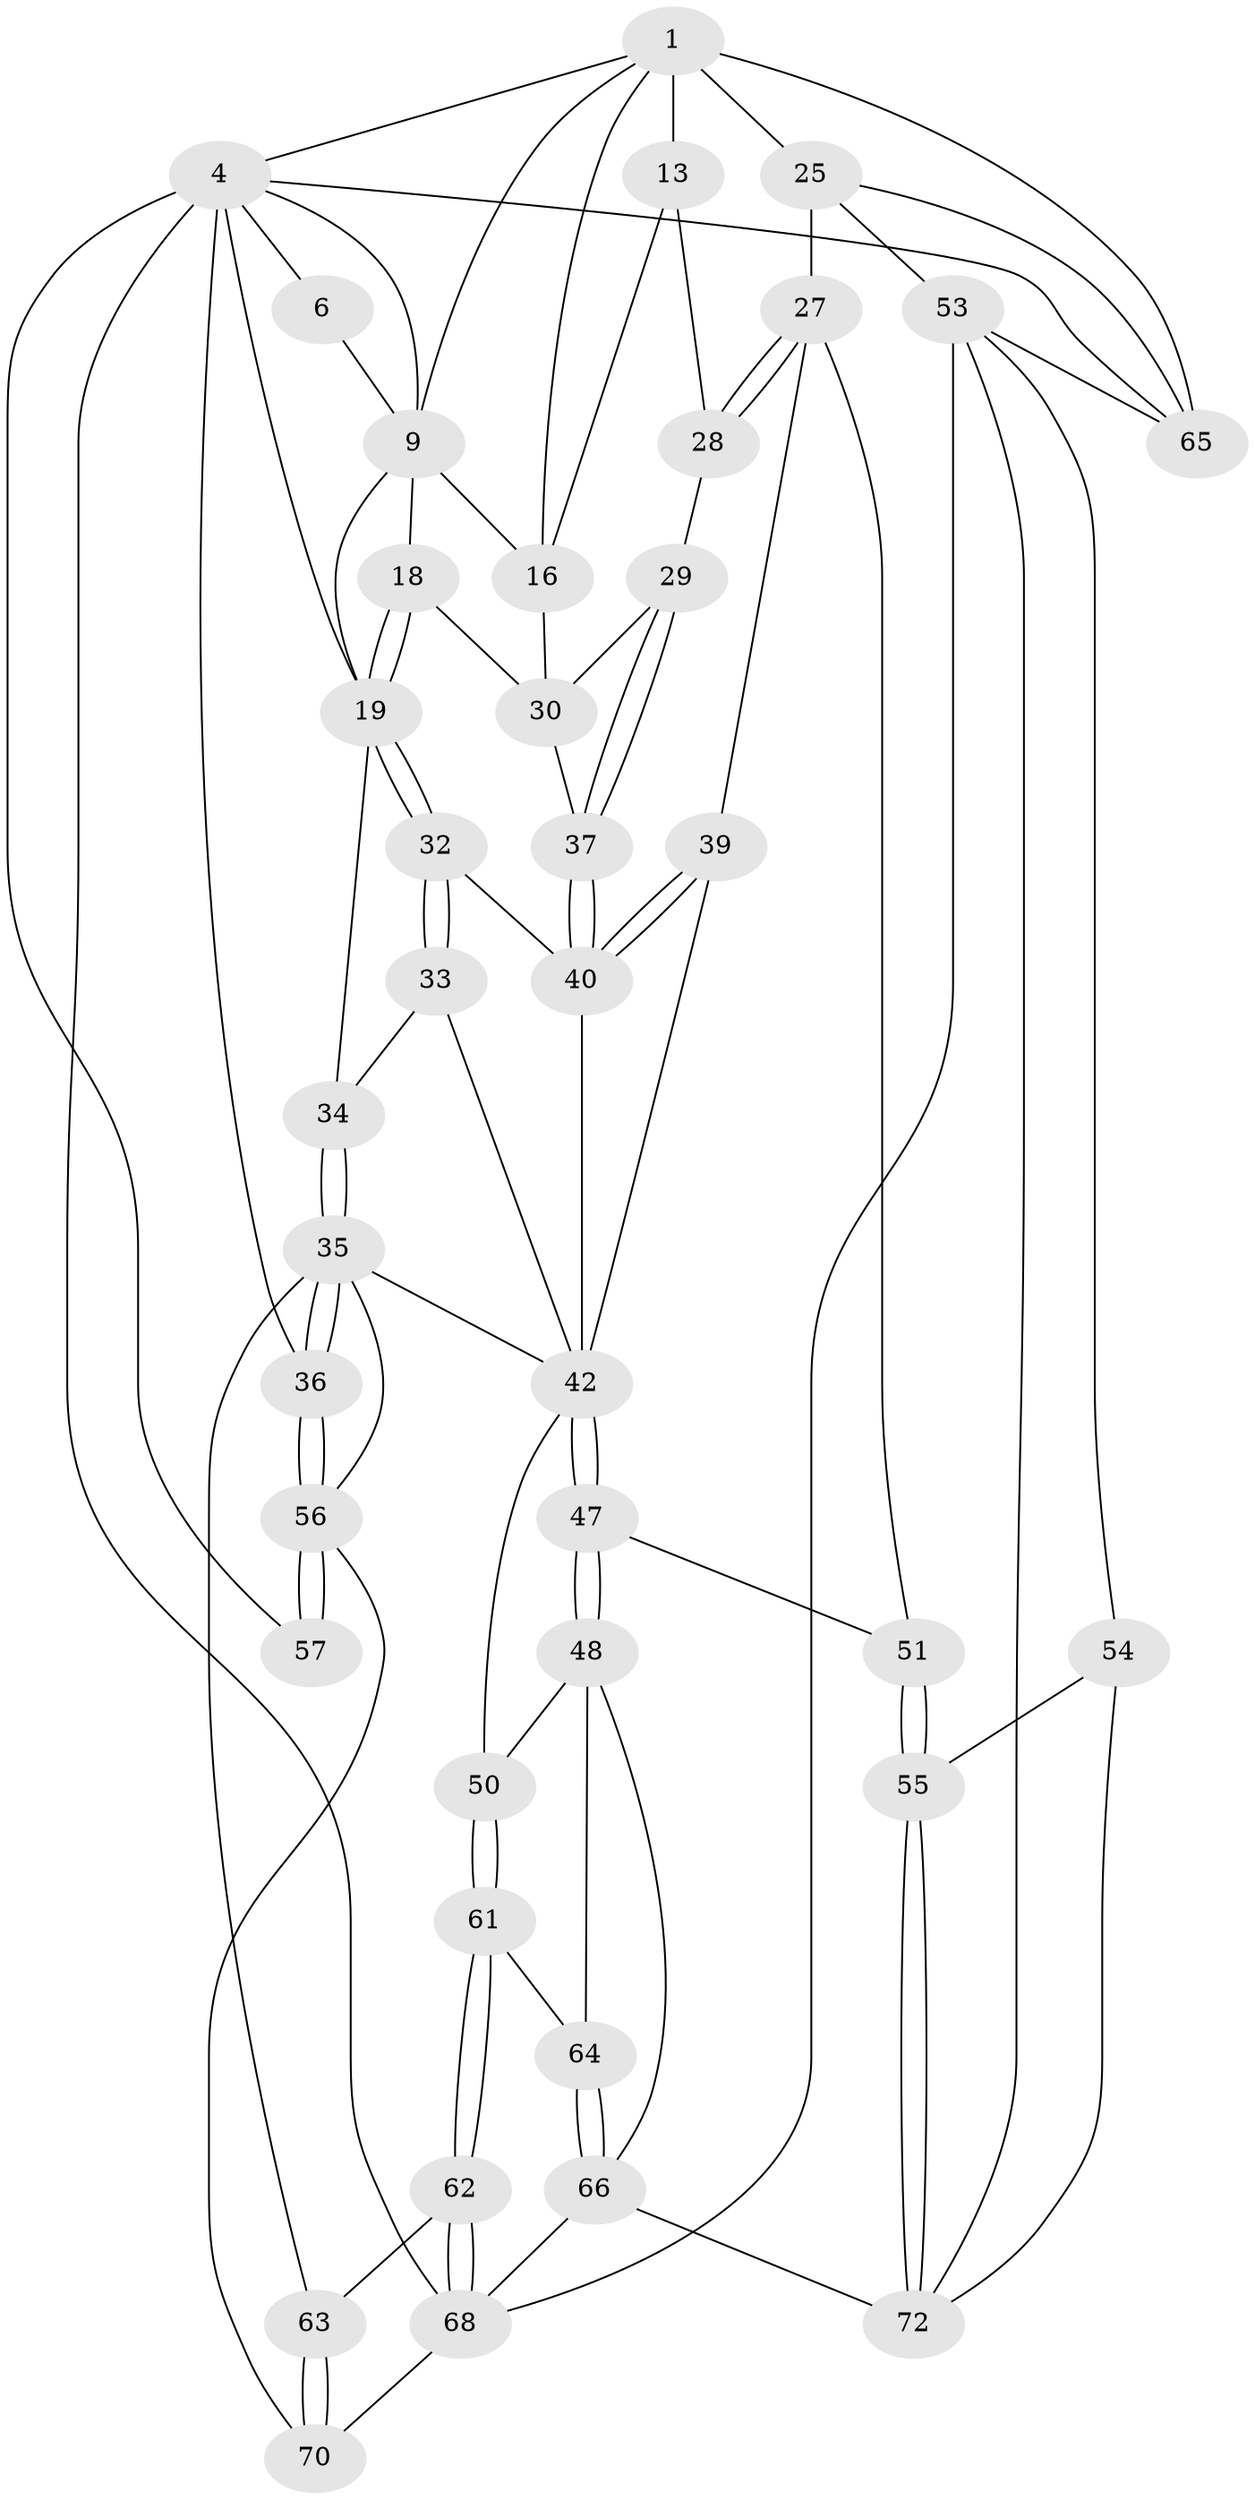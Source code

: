 // original degree distribution, {3: 0.025, 5: 0.5, 4: 0.25, 6: 0.225}
// Generated by graph-tools (version 1.1) at 2025/17/03/09/25 04:17:14]
// undirected, 40 vertices, 95 edges
graph export_dot {
graph [start="1"]
  node [color=gray90,style=filled];
  1 [pos="+0.5641497089439683+0",super="+7+2"];
  4 [pos="+0+0",super="+23+58+5"];
  6 [pos="+0.33988171516116783+0"];
  9 [pos="+0.431972400282048+0.10365866868813901",super="+17+10"];
  13 [pos="+0.7989930255683247+0.11444790074847258",super="+15"];
  16 [pos="+0.5960926974607335+0.10288651902541979",super="+24"];
  18 [pos="+0.34358277524771375+0.30214750942812285"];
  19 [pos="+0.3127404688331308+0.3205919317244658",super="+20"];
  25 [pos="+1+0.38125024399435475",super="+26"];
  27 [pos="+0.8350417260835135+0.3889459667763608",super="+38"];
  28 [pos="+0.6834801651317904+0.23694294535550617"];
  29 [pos="+0.6504039777344673+0.2574201820751009"];
  30 [pos="+0.5370539858167649+0.21439595572915962",super="+31"];
  32 [pos="+0.3123047667512539+0.3227793763477311"];
  33 [pos="+0.31010220777756387+0.32930818734337514"];
  34 [pos="+0.08470082480490135+0.3178396525370333"];
  35 [pos="+0.07156989011649957+0.4622102770425288",super="+46"];
  36 [pos="+0+0.5413462869522534"];
  37 [pos="+0.5913889004269586+0.32584386270042376"];
  39 [pos="+0.7129303221285777+0.4756301473756985"];
  40 [pos="+0.5899634933811301+0.3608433392255937",super="+41"];
  42 [pos="+0.6268218887898891+0.499393913826329",super="+43"];
  47 [pos="+0.6219950129808123+0.6284154027129732"];
  48 [pos="+0.5877104568648321+0.6401260027914256",super="+49"];
  50 [pos="+0.4968649834204413+0.5492800309091407"];
  51 [pos="+0.7293616897026649+0.621774694477716"];
  53 [pos="+0.9489550318745278+0.6521772445836023",super="+76"];
  54 [pos="+0.9440364421265722+0.6544733235826579"];
  55 [pos="+0.8046381361772502+0.6939869407005052"];
  56 [pos="+0+0.7595233056159798",super="+60"];
  57 [pos="+0+0.8820135351718387"];
  61 [pos="+0.4265660133850428+0.6403895195086139"];
  62 [pos="+0.38126308899117695+0.6615971010670321"];
  63 [pos="+0.3293231606810505+0.6510768827794773"];
  64 [pos="+0.4723379769054852+0.6823854655760204"];
  65 [pos="+1+1"];
  66 [pos="+0.49156342876758297+0.7633551881155393",super="+67+69"];
  68 [pos="+0.45804670785819684+0.7747851097383919",super="+74"];
  70 [pos="+0.2840614204830958+0.7321248380829569"];
  72 [pos="+0.7367260239016389+0.8280665277918147",super="+78"];
  1 -- 16;
  1 -- 13 [weight=2];
  1 -- 9;
  1 -- 65;
  1 -- 4;
  1 -- 25 [weight=2];
  4 -- 36;
  4 -- 19 [weight=2];
  4 -- 65;
  4 -- 57;
  4 -- 68;
  4 -- 9;
  4 -- 6;
  6 -- 9;
  9 -- 18;
  9 -- 16;
  9 -- 19;
  13 -- 16;
  13 -- 28;
  16 -- 30;
  18 -- 19;
  18 -- 19;
  18 -- 30;
  19 -- 32;
  19 -- 32;
  19 -- 34;
  25 -- 65;
  25 -- 27;
  25 -- 53;
  27 -- 28;
  27 -- 28;
  27 -- 51;
  27 -- 39;
  28 -- 29;
  29 -- 30;
  29 -- 37;
  29 -- 37;
  30 -- 37;
  32 -- 33;
  32 -- 33;
  32 -- 40;
  33 -- 34;
  33 -- 42;
  34 -- 35;
  34 -- 35;
  35 -- 36;
  35 -- 36;
  35 -- 56;
  35 -- 63;
  35 -- 42;
  36 -- 56;
  36 -- 56;
  37 -- 40;
  37 -- 40;
  39 -- 40;
  39 -- 40;
  39 -- 42;
  40 -- 42;
  42 -- 47;
  42 -- 47;
  42 -- 50;
  47 -- 48;
  47 -- 48;
  47 -- 51;
  48 -- 66;
  48 -- 50;
  48 -- 64;
  50 -- 61;
  50 -- 61;
  51 -- 55;
  51 -- 55;
  53 -- 54;
  53 -- 72;
  53 -- 65;
  53 -- 68;
  54 -- 55;
  54 -- 72;
  55 -- 72;
  55 -- 72;
  56 -- 57 [weight=2];
  56 -- 57;
  56 -- 70;
  61 -- 62;
  61 -- 62;
  61 -- 64;
  62 -- 63;
  62 -- 68;
  62 -- 68;
  63 -- 70;
  63 -- 70;
  64 -- 66;
  64 -- 66;
  66 -- 68 [weight=2];
  66 -- 72;
  68 -- 70;
}
